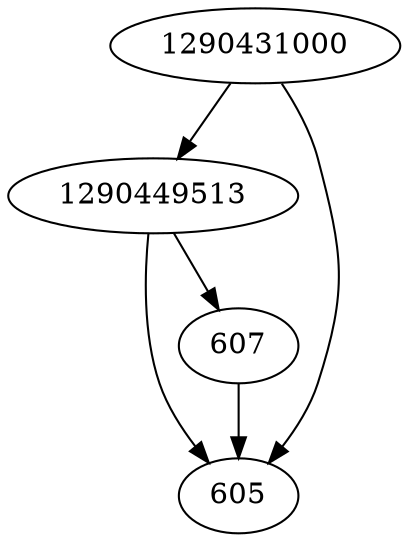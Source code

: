 strict digraph  {
1290431000;
1290449513;
605;
607;
1290431000 -> 605;
1290431000 -> 1290449513;
1290449513 -> 605;
1290449513 -> 607;
607 -> 605;
}

